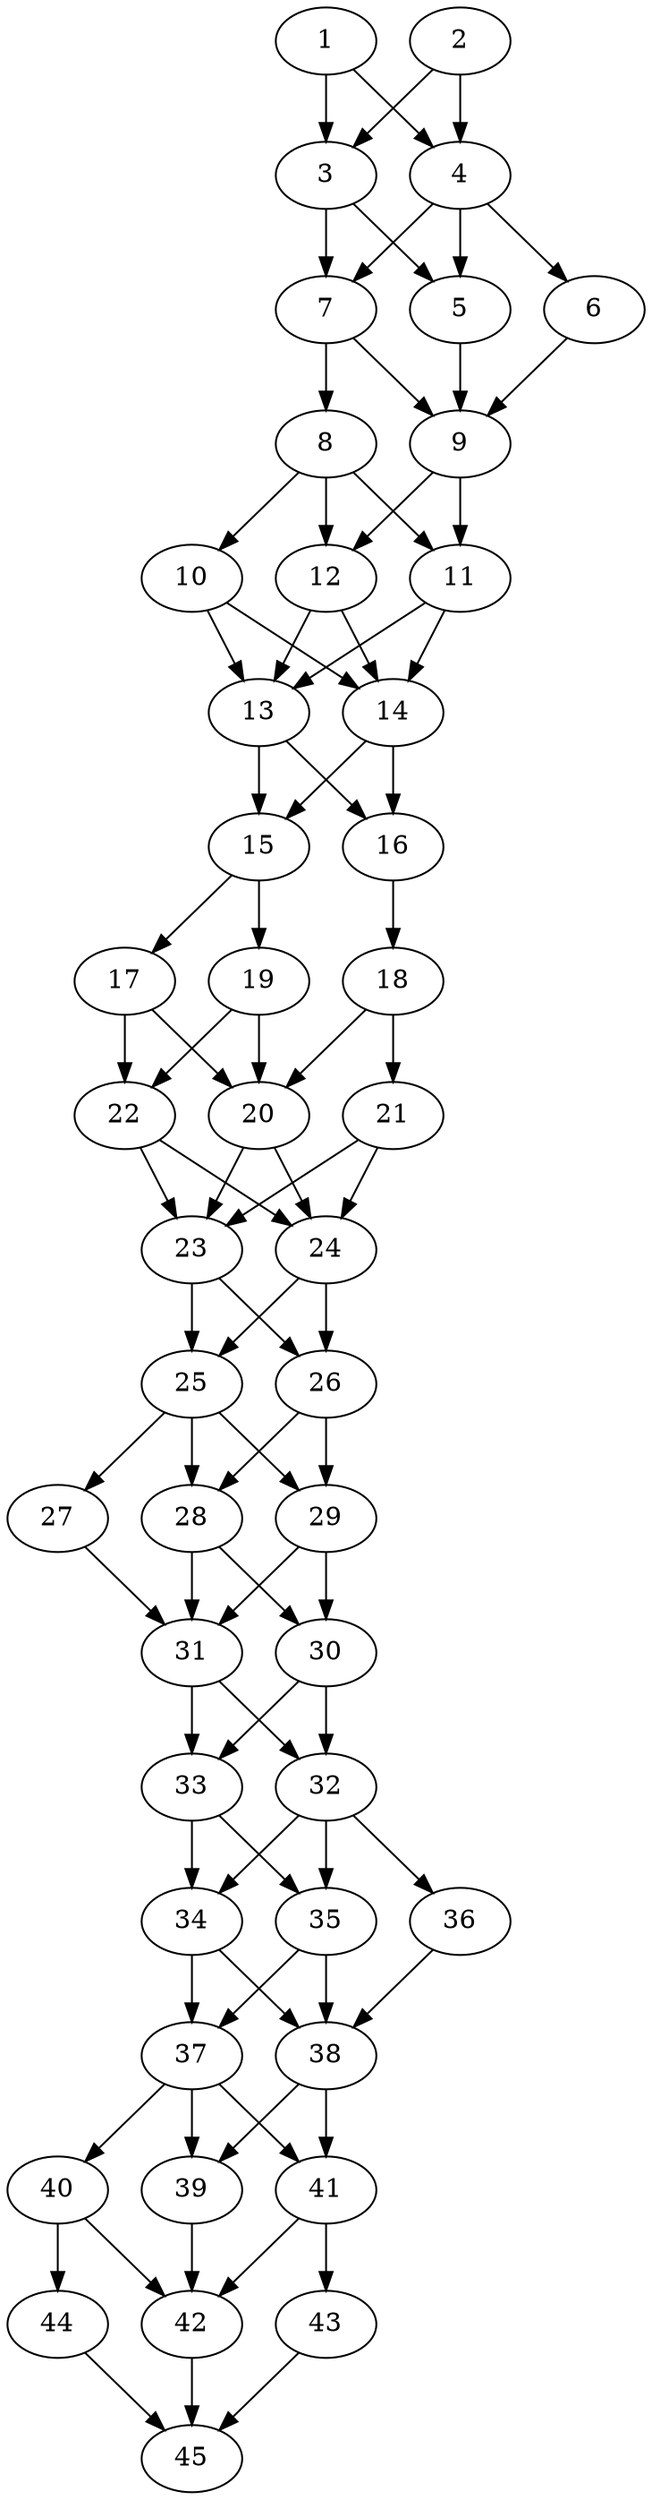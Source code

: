 // DAG automatically generated by daggen at Thu Oct  3 14:07:25 2019
// ./daggen --dot -n 45 --ccr 0.4 --fat 0.3 --regular 0.9 --density 0.9 --mindata 5242880 --maxdata 52428800 
digraph G {
  1 [size="77516800", alpha="0.08", expect_size="31006720"] 
  1 -> 3 [size ="31006720"]
  1 -> 4 [size ="31006720"]
  2 [size="46584320", alpha="0.02", expect_size="18633728"] 
  2 -> 3 [size ="18633728"]
  2 -> 4 [size ="18633728"]
  3 [size="106867200", alpha="0.09", expect_size="42746880"] 
  3 -> 5 [size ="42746880"]
  3 -> 7 [size ="42746880"]
  4 [size="44257280", alpha="0.20", expect_size="17702912"] 
  4 -> 5 [size ="17702912"]
  4 -> 6 [size ="17702912"]
  4 -> 7 [size ="17702912"]
  5 [size="87129600", alpha="0.14", expect_size="34851840"] 
  5 -> 9 [size ="34851840"]
  6 [size="130695680", alpha="0.01", expect_size="52278272"] 
  6 -> 9 [size ="52278272"]
  7 [size="53980160", alpha="0.15", expect_size="21592064"] 
  7 -> 8 [size ="21592064"]
  7 -> 9 [size ="21592064"]
  8 [size="107020800", alpha="0.07", expect_size="42808320"] 
  8 -> 10 [size ="42808320"]
  8 -> 11 [size ="42808320"]
  8 -> 12 [size ="42808320"]
  9 [size="35724800", alpha="0.19", expect_size="14289920"] 
  9 -> 11 [size ="14289920"]
  9 -> 12 [size ="14289920"]
  10 [size="46860800", alpha="0.14", expect_size="18744320"] 
  10 -> 13 [size ="18744320"]
  10 -> 14 [size ="18744320"]
  11 [size="58672640", alpha="0.19", expect_size="23469056"] 
  11 -> 13 [size ="23469056"]
  11 -> 14 [size ="23469056"]
  12 [size="103677440", alpha="0.05", expect_size="41470976"] 
  12 -> 13 [size ="41470976"]
  12 -> 14 [size ="41470976"]
  13 [size="114004480", alpha="0.02", expect_size="45601792"] 
  13 -> 15 [size ="45601792"]
  13 -> 16 [size ="45601792"]
  14 [size="51944960", alpha="0.16", expect_size="20777984"] 
  14 -> 15 [size ="20777984"]
  14 -> 16 [size ="20777984"]
  15 [size="50321920", alpha="0.17", expect_size="20128768"] 
  15 -> 17 [size ="20128768"]
  15 -> 19 [size ="20128768"]
  16 [size="16632320", alpha="0.18", expect_size="6652928"] 
  16 -> 18 [size ="6652928"]
  17 [size="21642240", alpha="0.13", expect_size="8656896"] 
  17 -> 20 [size ="8656896"]
  17 -> 22 [size ="8656896"]
  18 [size="111761920", alpha="0.11", expect_size="44704768"] 
  18 -> 20 [size ="44704768"]
  18 -> 21 [size ="44704768"]
  19 [size="37824000", alpha="0.18", expect_size="15129600"] 
  19 -> 20 [size ="15129600"]
  19 -> 22 [size ="15129600"]
  20 [size="32273920", alpha="0.18", expect_size="12909568"] 
  20 -> 23 [size ="12909568"]
  20 -> 24 [size ="12909568"]
  21 [size="116889600", alpha="0.08", expect_size="46755840"] 
  21 -> 23 [size ="46755840"]
  21 -> 24 [size ="46755840"]
  22 [size="108600320", alpha="0.05", expect_size="43440128"] 
  22 -> 23 [size ="43440128"]
  22 -> 24 [size ="43440128"]
  23 [size="20098560", alpha="0.17", expect_size="8039424"] 
  23 -> 25 [size ="8039424"]
  23 -> 26 [size ="8039424"]
  24 [size="30489600", alpha="0.14", expect_size="12195840"] 
  24 -> 25 [size ="12195840"]
  24 -> 26 [size ="12195840"]
  25 [size="127198720", alpha="0.04", expect_size="50879488"] 
  25 -> 27 [size ="50879488"]
  25 -> 28 [size ="50879488"]
  25 -> 29 [size ="50879488"]
  26 [size="109603840", alpha="0.14", expect_size="43841536"] 
  26 -> 28 [size ="43841536"]
  26 -> 29 [size ="43841536"]
  27 [size="95413760", alpha="0.11", expect_size="38165504"] 
  27 -> 31 [size ="38165504"]
  28 [size="55004160", alpha="0.04", expect_size="22001664"] 
  28 -> 30 [size ="22001664"]
  28 -> 31 [size ="22001664"]
  29 [size="118307840", alpha="0.00", expect_size="47323136"] 
  29 -> 30 [size ="47323136"]
  29 -> 31 [size ="47323136"]
  30 [size="107461120", alpha="0.02", expect_size="42984448"] 
  30 -> 32 [size ="42984448"]
  30 -> 33 [size ="42984448"]
  31 [size="94479360", alpha="0.13", expect_size="37791744"] 
  31 -> 32 [size ="37791744"]
  31 -> 33 [size ="37791744"]
  32 [size="25812480", alpha="0.18", expect_size="10324992"] 
  32 -> 34 [size ="10324992"]
  32 -> 35 [size ="10324992"]
  32 -> 36 [size ="10324992"]
  33 [size="52902400", alpha="0.00", expect_size="21160960"] 
  33 -> 34 [size ="21160960"]
  33 -> 35 [size ="21160960"]
  34 [size="33582080", alpha="0.09", expect_size="13432832"] 
  34 -> 37 [size ="13432832"]
  34 -> 38 [size ="13432832"]
  35 [size="116966400", alpha="0.05", expect_size="46786560"] 
  35 -> 37 [size ="46786560"]
  35 -> 38 [size ="46786560"]
  36 [size="23185920", alpha="0.01", expect_size="9274368"] 
  36 -> 38 [size ="9274368"]
  37 [size="105761280", alpha="0.18", expect_size="42304512"] 
  37 -> 39 [size ="42304512"]
  37 -> 40 [size ="42304512"]
  37 -> 41 [size ="42304512"]
  38 [size="51668480", alpha="0.12", expect_size="20667392"] 
  38 -> 39 [size ="20667392"]
  38 -> 41 [size ="20667392"]
  39 [size="72791040", alpha="0.11", expect_size="29116416"] 
  39 -> 42 [size ="29116416"]
  40 [size="73784320", alpha="0.12", expect_size="29513728"] 
  40 -> 42 [size ="29513728"]
  40 -> 44 [size ="29513728"]
  41 [size="88399360", alpha="0.12", expect_size="35359744"] 
  41 -> 42 [size ="35359744"]
  41 -> 43 [size ="35359744"]
  42 [size="44241920", alpha="0.07", expect_size="17696768"] 
  42 -> 45 [size ="17696768"]
  43 [size="31882240", alpha="0.04", expect_size="12752896"] 
  43 -> 45 [size ="12752896"]
  44 [size="34252800", alpha="0.03", expect_size="13701120"] 
  44 -> 45 [size ="13701120"]
  45 [size="90193920", alpha="0.02", expect_size="36077568"] 
}
